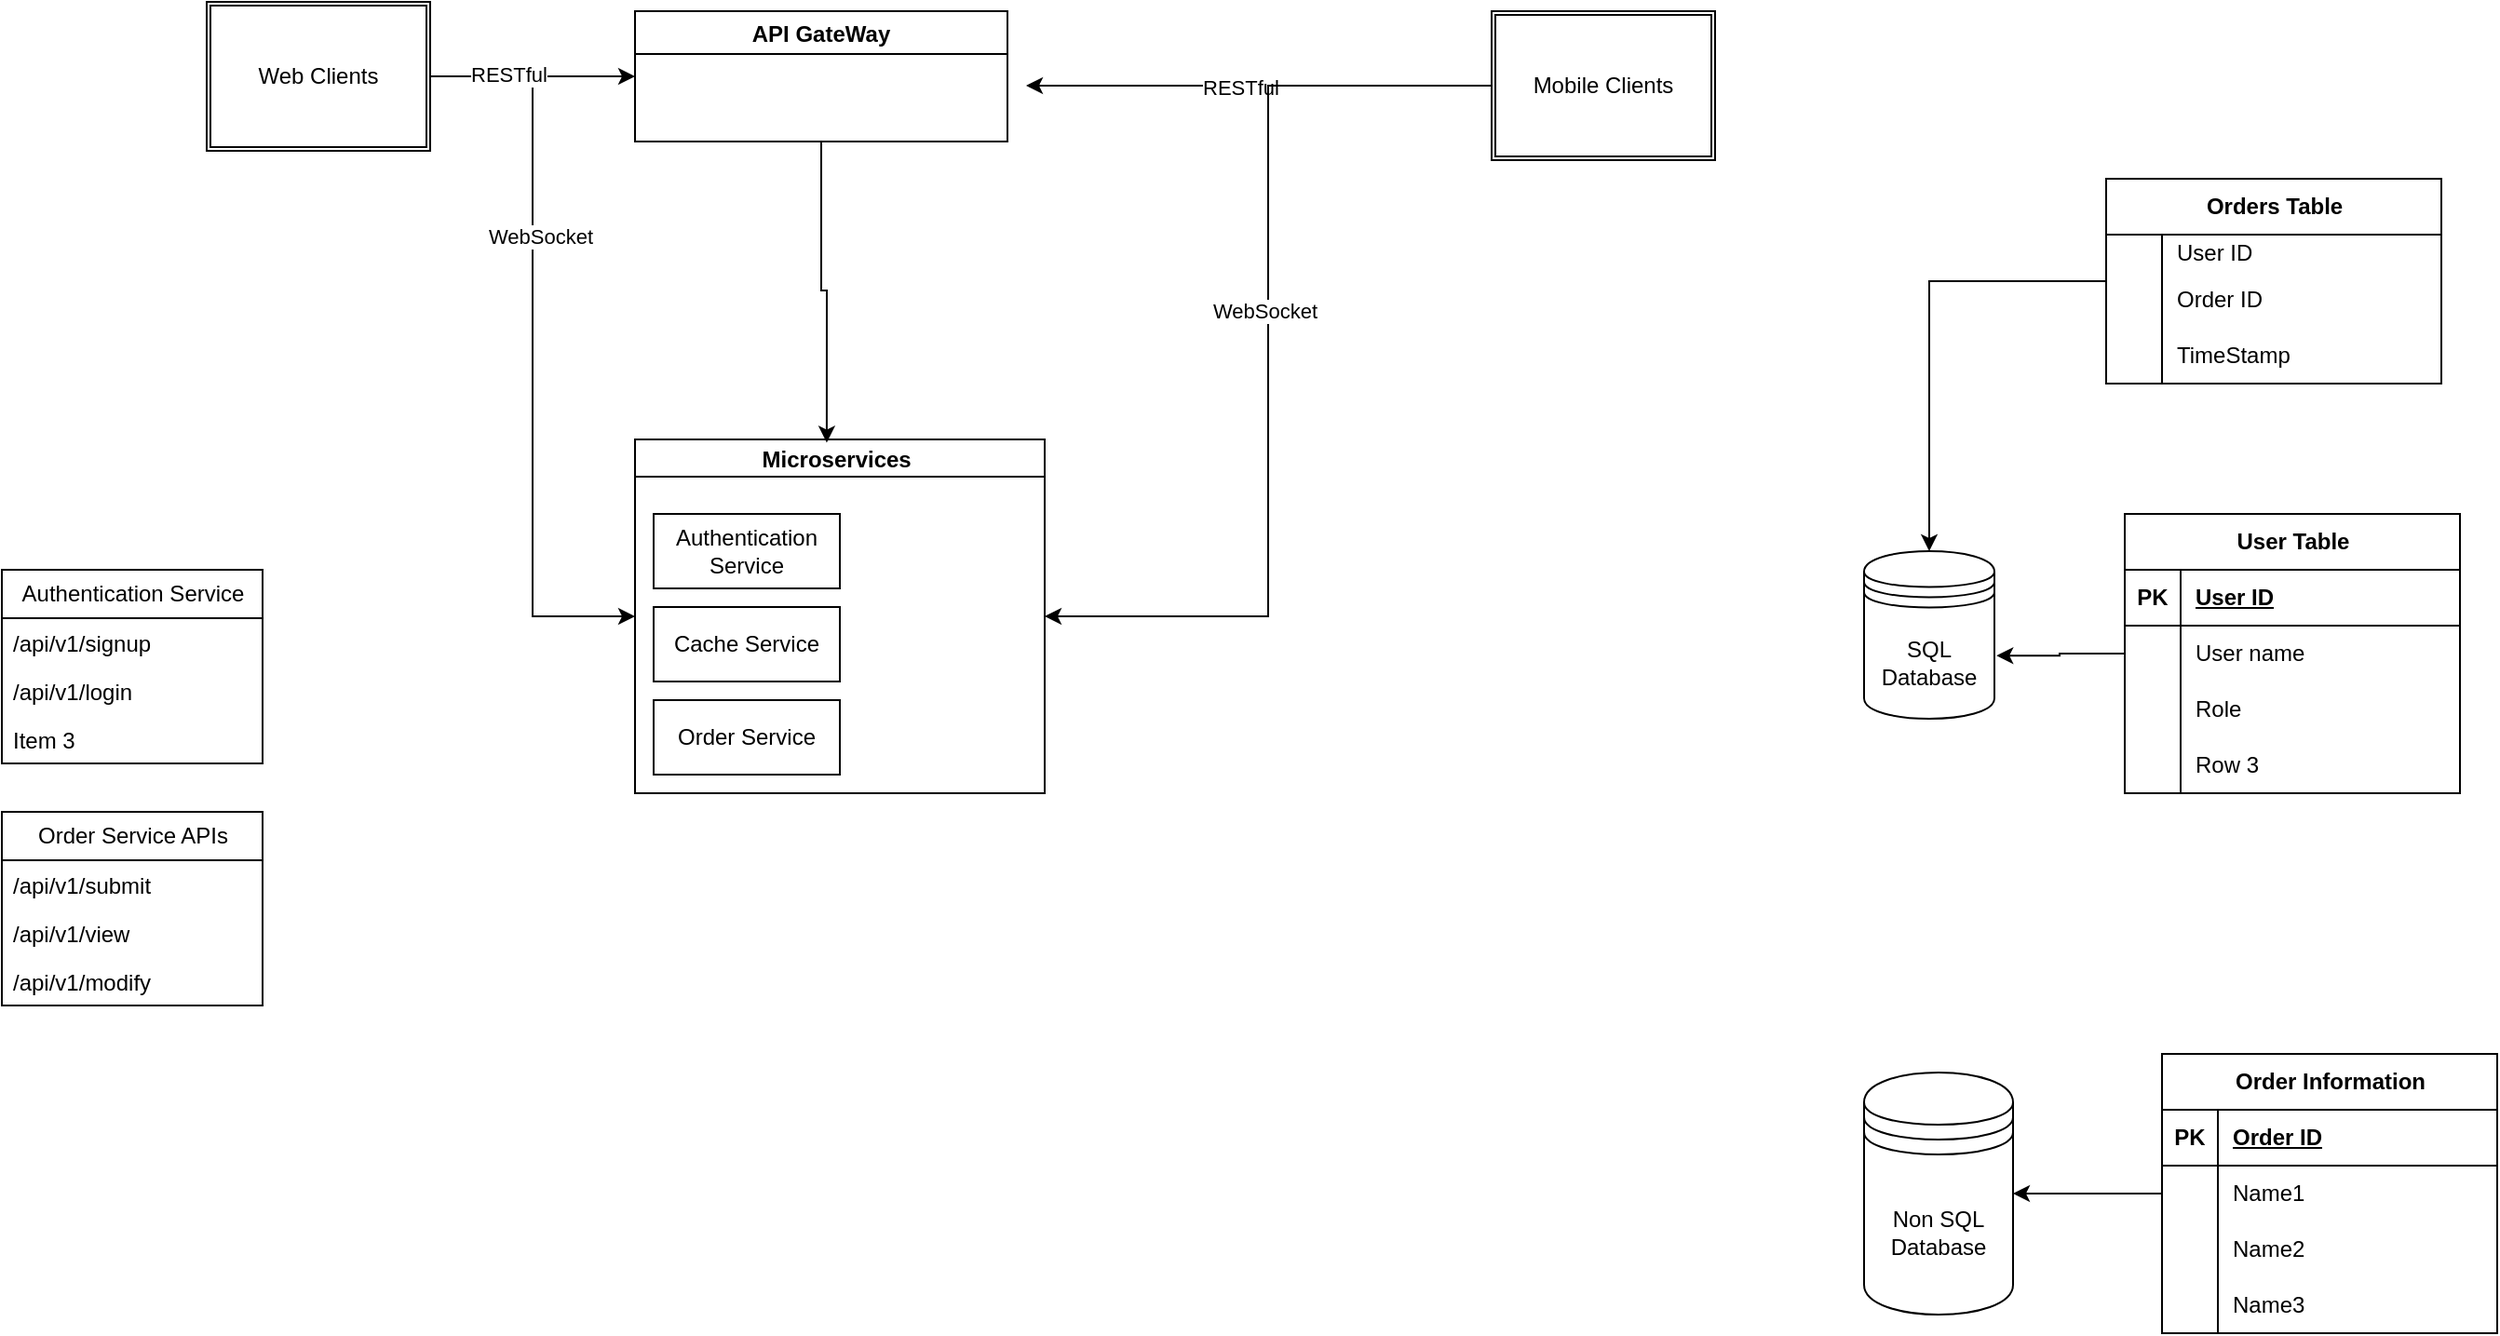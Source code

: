 <mxfile version="24.7.14">
  <diagram name="Page-1" id="AcmCw89Kxg5okxNifyA3">
    <mxGraphModel dx="2138" dy="767" grid="1" gridSize="10" guides="1" tooltips="1" connect="1" arrows="1" fold="1" page="1" pageScale="1" pageWidth="850" pageHeight="1100" math="0" shadow="0">
      <root>
        <mxCell id="0" />
        <mxCell id="1" parent="0" />
        <mxCell id="m_3_VStWmqzN10MXDDd7-1" value="API GateWay" style="swimlane;" parent="1" vertex="1">
          <mxGeometry x="290" y="100" width="200" height="70" as="geometry" />
        </mxCell>
        <mxCell id="m_3_VStWmqzN10MXDDd7-69" style="edgeStyle=orthogonalEdgeStyle;rounded=0;orthogonalLoop=1;jettySize=auto;html=1;" parent="1" source="m_3_VStWmqzN10MXDDd7-2" edge="1">
          <mxGeometry relative="1" as="geometry">
            <mxPoint x="500" y="140" as="targetPoint" />
          </mxGeometry>
        </mxCell>
        <mxCell id="m_3_VStWmqzN10MXDDd7-90" value="RESTful" style="edgeLabel;html=1;align=center;verticalAlign=middle;resizable=0;points=[];" parent="m_3_VStWmqzN10MXDDd7-69" vertex="1" connectable="0">
          <mxGeometry x="0.082" relative="1" as="geometry">
            <mxPoint as="offset" />
          </mxGeometry>
        </mxCell>
        <mxCell id="m_3_VStWmqzN10MXDDd7-72" style="edgeStyle=orthogonalEdgeStyle;rounded=0;orthogonalLoop=1;jettySize=auto;html=1;entryX=1;entryY=0.5;entryDx=0;entryDy=0;" parent="1" source="m_3_VStWmqzN10MXDDd7-2" target="m_3_VStWmqzN10MXDDd7-14" edge="1">
          <mxGeometry relative="1" as="geometry" />
        </mxCell>
        <mxCell id="m_3_VStWmqzN10MXDDd7-77" value="WebSocket" style="edgeLabel;html=1;align=center;verticalAlign=middle;resizable=0;points=[];" parent="m_3_VStWmqzN10MXDDd7-72" vertex="1" connectable="0">
          <mxGeometry x="-0.082" y="-2" relative="1" as="geometry">
            <mxPoint as="offset" />
          </mxGeometry>
        </mxCell>
        <mxCell id="m_3_VStWmqzN10MXDDd7-2" value="Mobile Clients" style="shape=ext;double=1;rounded=0;whiteSpace=wrap;html=1;" parent="1" vertex="1">
          <mxGeometry x="750" y="100" width="120" height="80" as="geometry" />
        </mxCell>
        <mxCell id="m_3_VStWmqzN10MXDDd7-68" style="edgeStyle=orthogonalEdgeStyle;rounded=0;orthogonalLoop=1;jettySize=auto;html=1;entryX=0;entryY=0.5;entryDx=0;entryDy=0;" parent="1" source="m_3_VStWmqzN10MXDDd7-3" target="m_3_VStWmqzN10MXDDd7-1" edge="1">
          <mxGeometry relative="1" as="geometry" />
        </mxCell>
        <mxCell id="m_3_VStWmqzN10MXDDd7-73" style="edgeStyle=orthogonalEdgeStyle;rounded=0;orthogonalLoop=1;jettySize=auto;html=1;entryX=0;entryY=0.5;entryDx=0;entryDy=0;" parent="1" source="m_3_VStWmqzN10MXDDd7-3" target="m_3_VStWmqzN10MXDDd7-14" edge="1">
          <mxGeometry relative="1" as="geometry">
            <mxPoint x="230" y="390" as="targetPoint" />
          </mxGeometry>
        </mxCell>
        <mxCell id="m_3_VStWmqzN10MXDDd7-76" value="WebSocket" style="edgeLabel;html=1;align=center;verticalAlign=middle;resizable=0;points=[];" parent="m_3_VStWmqzN10MXDDd7-73" vertex="1" connectable="0">
          <mxGeometry x="-0.294" y="4" relative="1" as="geometry">
            <mxPoint as="offset" />
          </mxGeometry>
        </mxCell>
        <mxCell id="m_3_VStWmqzN10MXDDd7-89" value="RESTful" style="edgeLabel;html=1;align=center;verticalAlign=middle;resizable=0;points=[];" parent="m_3_VStWmqzN10MXDDd7-73" vertex="1" connectable="0">
          <mxGeometry x="-0.791" y="1" relative="1" as="geometry">
            <mxPoint as="offset" />
          </mxGeometry>
        </mxCell>
        <mxCell id="m_3_VStWmqzN10MXDDd7-3" value="Web Clients" style="shape=ext;double=1;rounded=0;whiteSpace=wrap;html=1;" parent="1" vertex="1">
          <mxGeometry x="60" y="95" width="120" height="80" as="geometry" />
        </mxCell>
        <mxCell id="m_3_VStWmqzN10MXDDd7-14" value="Microservices " style="swimlane;startSize=20;horizontal=1;childLayout=treeLayout;horizontalTree=0;sortEdges=1;resizable=0;containerType=tree;fontSize=12;" parent="1" vertex="1">
          <mxGeometry x="290" y="330" width="220" height="190" as="geometry" />
        </mxCell>
        <mxCell id="m_3_VStWmqzN10MXDDd7-15" value="Authentication Service" style="whiteSpace=wrap;html=1;" parent="m_3_VStWmqzN10MXDDd7-14" vertex="1">
          <mxGeometry x="10" y="40" width="100" height="40" as="geometry" />
        </mxCell>
        <mxCell id="m_3_VStWmqzN10MXDDd7-16" value="Order Service" style="whiteSpace=wrap;html=1;" parent="m_3_VStWmqzN10MXDDd7-14" vertex="1">
          <mxGeometry x="10" y="140" width="100" height="40" as="geometry" />
        </mxCell>
        <mxCell id="m_3_VStWmqzN10MXDDd7-18" value="Cache Service" style="whiteSpace=wrap;html=1;" parent="m_3_VStWmqzN10MXDDd7-14" vertex="1">
          <mxGeometry x="10" y="90" width="100" height="40" as="geometry" />
        </mxCell>
        <mxCell id="m_3_VStWmqzN10MXDDd7-21" value="SQL Database" style="shape=datastore;whiteSpace=wrap;html=1;" parent="1" vertex="1">
          <mxGeometry x="950" y="390" width="70" height="90" as="geometry" />
        </mxCell>
        <mxCell id="m_3_VStWmqzN10MXDDd7-22" value="User Table" style="shape=table;startSize=30;container=1;collapsible=1;childLayout=tableLayout;fixedRows=1;rowLines=0;fontStyle=1;align=center;resizeLast=1;html=1;" parent="1" vertex="1">
          <mxGeometry x="1090" y="370" width="180" height="150" as="geometry" />
        </mxCell>
        <mxCell id="m_3_VStWmqzN10MXDDd7-23" value="" style="shape=tableRow;horizontal=0;startSize=0;swimlaneHead=0;swimlaneBody=0;fillColor=none;collapsible=0;dropTarget=0;points=[[0,0.5],[1,0.5]];portConstraint=eastwest;top=0;left=0;right=0;bottom=1;" parent="m_3_VStWmqzN10MXDDd7-22" vertex="1">
          <mxGeometry y="30" width="180" height="30" as="geometry" />
        </mxCell>
        <mxCell id="m_3_VStWmqzN10MXDDd7-24" value="PK" style="shape=partialRectangle;connectable=0;fillColor=none;top=0;left=0;bottom=0;right=0;fontStyle=1;overflow=hidden;whiteSpace=wrap;html=1;" parent="m_3_VStWmqzN10MXDDd7-23" vertex="1">
          <mxGeometry width="30" height="30" as="geometry">
            <mxRectangle width="30" height="30" as="alternateBounds" />
          </mxGeometry>
        </mxCell>
        <mxCell id="m_3_VStWmqzN10MXDDd7-25" value="User ID" style="shape=partialRectangle;connectable=0;fillColor=none;top=0;left=0;bottom=0;right=0;align=left;spacingLeft=6;fontStyle=5;overflow=hidden;whiteSpace=wrap;html=1;" parent="m_3_VStWmqzN10MXDDd7-23" vertex="1">
          <mxGeometry x="30" width="150" height="30" as="geometry">
            <mxRectangle width="150" height="30" as="alternateBounds" />
          </mxGeometry>
        </mxCell>
        <mxCell id="m_3_VStWmqzN10MXDDd7-26" value="" style="shape=tableRow;horizontal=0;startSize=0;swimlaneHead=0;swimlaneBody=0;fillColor=none;collapsible=0;dropTarget=0;points=[[0,0.5],[1,0.5]];portConstraint=eastwest;top=0;left=0;right=0;bottom=0;" parent="m_3_VStWmqzN10MXDDd7-22" vertex="1">
          <mxGeometry y="60" width="180" height="30" as="geometry" />
        </mxCell>
        <mxCell id="m_3_VStWmqzN10MXDDd7-27" value="" style="shape=partialRectangle;connectable=0;fillColor=none;top=0;left=0;bottom=0;right=0;editable=1;overflow=hidden;whiteSpace=wrap;html=1;" parent="m_3_VStWmqzN10MXDDd7-26" vertex="1">
          <mxGeometry width="30" height="30" as="geometry">
            <mxRectangle width="30" height="30" as="alternateBounds" />
          </mxGeometry>
        </mxCell>
        <mxCell id="m_3_VStWmqzN10MXDDd7-28" value="User name" style="shape=partialRectangle;connectable=0;fillColor=none;top=0;left=0;bottom=0;right=0;align=left;spacingLeft=6;overflow=hidden;whiteSpace=wrap;html=1;" parent="m_3_VStWmqzN10MXDDd7-26" vertex="1">
          <mxGeometry x="30" width="150" height="30" as="geometry">
            <mxRectangle width="150" height="30" as="alternateBounds" />
          </mxGeometry>
        </mxCell>
        <mxCell id="m_3_VStWmqzN10MXDDd7-29" value="" style="shape=tableRow;horizontal=0;startSize=0;swimlaneHead=0;swimlaneBody=0;fillColor=none;collapsible=0;dropTarget=0;points=[[0,0.5],[1,0.5]];portConstraint=eastwest;top=0;left=0;right=0;bottom=0;" parent="m_3_VStWmqzN10MXDDd7-22" vertex="1">
          <mxGeometry y="90" width="180" height="30" as="geometry" />
        </mxCell>
        <mxCell id="m_3_VStWmqzN10MXDDd7-30" value="" style="shape=partialRectangle;connectable=0;fillColor=none;top=0;left=0;bottom=0;right=0;editable=1;overflow=hidden;whiteSpace=wrap;html=1;" parent="m_3_VStWmqzN10MXDDd7-29" vertex="1">
          <mxGeometry width="30" height="30" as="geometry">
            <mxRectangle width="30" height="30" as="alternateBounds" />
          </mxGeometry>
        </mxCell>
        <mxCell id="m_3_VStWmqzN10MXDDd7-31" value="Role" style="shape=partialRectangle;connectable=0;fillColor=none;top=0;left=0;bottom=0;right=0;align=left;spacingLeft=6;overflow=hidden;whiteSpace=wrap;html=1;" parent="m_3_VStWmqzN10MXDDd7-29" vertex="1">
          <mxGeometry x="30" width="150" height="30" as="geometry">
            <mxRectangle width="150" height="30" as="alternateBounds" />
          </mxGeometry>
        </mxCell>
        <mxCell id="m_3_VStWmqzN10MXDDd7-32" value="" style="shape=tableRow;horizontal=0;startSize=0;swimlaneHead=0;swimlaneBody=0;fillColor=none;collapsible=0;dropTarget=0;points=[[0,0.5],[1,0.5]];portConstraint=eastwest;top=0;left=0;right=0;bottom=0;" parent="m_3_VStWmqzN10MXDDd7-22" vertex="1">
          <mxGeometry y="120" width="180" height="30" as="geometry" />
        </mxCell>
        <mxCell id="m_3_VStWmqzN10MXDDd7-33" value="" style="shape=partialRectangle;connectable=0;fillColor=none;top=0;left=0;bottom=0;right=0;editable=1;overflow=hidden;whiteSpace=wrap;html=1;" parent="m_3_VStWmqzN10MXDDd7-32" vertex="1">
          <mxGeometry width="30" height="30" as="geometry">
            <mxRectangle width="30" height="30" as="alternateBounds" />
          </mxGeometry>
        </mxCell>
        <mxCell id="m_3_VStWmqzN10MXDDd7-34" value="Row 3" style="shape=partialRectangle;connectable=0;fillColor=none;top=0;left=0;bottom=0;right=0;align=left;spacingLeft=6;overflow=hidden;whiteSpace=wrap;html=1;" parent="m_3_VStWmqzN10MXDDd7-32" vertex="1">
          <mxGeometry x="30" width="150" height="30" as="geometry">
            <mxRectangle width="150" height="30" as="alternateBounds" />
          </mxGeometry>
        </mxCell>
        <mxCell id="m_3_VStWmqzN10MXDDd7-51" style="edgeStyle=orthogonalEdgeStyle;rounded=0;orthogonalLoop=1;jettySize=auto;html=1;entryX=1;entryY=0.5;entryDx=0;entryDy=0;" parent="1" source="m_3_VStWmqzN10MXDDd7-35" target="m_3_VStWmqzN10MXDDd7-48" edge="1">
          <mxGeometry relative="1" as="geometry" />
        </mxCell>
        <mxCell id="m_3_VStWmqzN10MXDDd7-35" value="Order Information" style="shape=table;startSize=30;container=1;collapsible=1;childLayout=tableLayout;fixedRows=1;rowLines=0;fontStyle=1;align=center;resizeLast=1;html=1;" parent="1" vertex="1">
          <mxGeometry x="1110" y="660" width="180" height="150" as="geometry" />
        </mxCell>
        <mxCell id="m_3_VStWmqzN10MXDDd7-36" value="" style="shape=tableRow;horizontal=0;startSize=0;swimlaneHead=0;swimlaneBody=0;fillColor=none;collapsible=0;dropTarget=0;points=[[0,0.5],[1,0.5]];portConstraint=eastwest;top=0;left=0;right=0;bottom=1;" parent="m_3_VStWmqzN10MXDDd7-35" vertex="1">
          <mxGeometry y="30" width="180" height="30" as="geometry" />
        </mxCell>
        <mxCell id="m_3_VStWmqzN10MXDDd7-37" value="PK" style="shape=partialRectangle;connectable=0;fillColor=none;top=0;left=0;bottom=0;right=0;fontStyle=1;overflow=hidden;whiteSpace=wrap;html=1;" parent="m_3_VStWmqzN10MXDDd7-36" vertex="1">
          <mxGeometry width="30" height="30" as="geometry">
            <mxRectangle width="30" height="30" as="alternateBounds" />
          </mxGeometry>
        </mxCell>
        <mxCell id="m_3_VStWmqzN10MXDDd7-38" value="Order ID" style="shape=partialRectangle;connectable=0;fillColor=none;top=0;left=0;bottom=0;right=0;align=left;spacingLeft=6;fontStyle=5;overflow=hidden;whiteSpace=wrap;html=1;" parent="m_3_VStWmqzN10MXDDd7-36" vertex="1">
          <mxGeometry x="30" width="150" height="30" as="geometry">
            <mxRectangle width="150" height="30" as="alternateBounds" />
          </mxGeometry>
        </mxCell>
        <mxCell id="m_3_VStWmqzN10MXDDd7-39" value="" style="shape=tableRow;horizontal=0;startSize=0;swimlaneHead=0;swimlaneBody=0;fillColor=none;collapsible=0;dropTarget=0;points=[[0,0.5],[1,0.5]];portConstraint=eastwest;top=0;left=0;right=0;bottom=0;" parent="m_3_VStWmqzN10MXDDd7-35" vertex="1">
          <mxGeometry y="60" width="180" height="30" as="geometry" />
        </mxCell>
        <mxCell id="m_3_VStWmqzN10MXDDd7-40" value="" style="shape=partialRectangle;connectable=0;fillColor=none;top=0;left=0;bottom=0;right=0;editable=1;overflow=hidden;whiteSpace=wrap;html=1;" parent="m_3_VStWmqzN10MXDDd7-39" vertex="1">
          <mxGeometry width="30" height="30" as="geometry">
            <mxRectangle width="30" height="30" as="alternateBounds" />
          </mxGeometry>
        </mxCell>
        <mxCell id="m_3_VStWmqzN10MXDDd7-41" value="Name1" style="shape=partialRectangle;connectable=0;fillColor=none;top=0;left=0;bottom=0;right=0;align=left;spacingLeft=6;overflow=hidden;whiteSpace=wrap;html=1;" parent="m_3_VStWmqzN10MXDDd7-39" vertex="1">
          <mxGeometry x="30" width="150" height="30" as="geometry">
            <mxRectangle width="150" height="30" as="alternateBounds" />
          </mxGeometry>
        </mxCell>
        <mxCell id="m_3_VStWmqzN10MXDDd7-42" value="" style="shape=tableRow;horizontal=0;startSize=0;swimlaneHead=0;swimlaneBody=0;fillColor=none;collapsible=0;dropTarget=0;points=[[0,0.5],[1,0.5]];portConstraint=eastwest;top=0;left=0;right=0;bottom=0;" parent="m_3_VStWmqzN10MXDDd7-35" vertex="1">
          <mxGeometry y="90" width="180" height="30" as="geometry" />
        </mxCell>
        <mxCell id="m_3_VStWmqzN10MXDDd7-43" value="" style="shape=partialRectangle;connectable=0;fillColor=none;top=0;left=0;bottom=0;right=0;editable=1;overflow=hidden;whiteSpace=wrap;html=1;" parent="m_3_VStWmqzN10MXDDd7-42" vertex="1">
          <mxGeometry width="30" height="30" as="geometry">
            <mxRectangle width="30" height="30" as="alternateBounds" />
          </mxGeometry>
        </mxCell>
        <mxCell id="m_3_VStWmqzN10MXDDd7-44" value="Name2" style="shape=partialRectangle;connectable=0;fillColor=none;top=0;left=0;bottom=0;right=0;align=left;spacingLeft=6;overflow=hidden;whiteSpace=wrap;html=1;" parent="m_3_VStWmqzN10MXDDd7-42" vertex="1">
          <mxGeometry x="30" width="150" height="30" as="geometry">
            <mxRectangle width="150" height="30" as="alternateBounds" />
          </mxGeometry>
        </mxCell>
        <mxCell id="m_3_VStWmqzN10MXDDd7-45" value="" style="shape=tableRow;horizontal=0;startSize=0;swimlaneHead=0;swimlaneBody=0;fillColor=none;collapsible=0;dropTarget=0;points=[[0,0.5],[1,0.5]];portConstraint=eastwest;top=0;left=0;right=0;bottom=0;" parent="m_3_VStWmqzN10MXDDd7-35" vertex="1">
          <mxGeometry y="120" width="180" height="30" as="geometry" />
        </mxCell>
        <mxCell id="m_3_VStWmqzN10MXDDd7-46" value="" style="shape=partialRectangle;connectable=0;fillColor=none;top=0;left=0;bottom=0;right=0;editable=1;overflow=hidden;whiteSpace=wrap;html=1;" parent="m_3_VStWmqzN10MXDDd7-45" vertex="1">
          <mxGeometry width="30" height="30" as="geometry">
            <mxRectangle width="30" height="30" as="alternateBounds" />
          </mxGeometry>
        </mxCell>
        <mxCell id="m_3_VStWmqzN10MXDDd7-47" value="Name3" style="shape=partialRectangle;connectable=0;fillColor=none;top=0;left=0;bottom=0;right=0;align=left;spacingLeft=6;overflow=hidden;whiteSpace=wrap;html=1;" parent="m_3_VStWmqzN10MXDDd7-45" vertex="1">
          <mxGeometry x="30" width="150" height="30" as="geometry">
            <mxRectangle width="150" height="30" as="alternateBounds" />
          </mxGeometry>
        </mxCell>
        <mxCell id="m_3_VStWmqzN10MXDDd7-48" value="Non SQL Database" style="shape=datastore;whiteSpace=wrap;html=1;" parent="1" vertex="1">
          <mxGeometry x="950" y="670" width="80" height="130" as="geometry" />
        </mxCell>
        <mxCell id="m_3_VStWmqzN10MXDDd7-49" style="edgeStyle=orthogonalEdgeStyle;rounded=0;orthogonalLoop=1;jettySize=auto;html=1;entryX=1.016;entryY=0.623;entryDx=0;entryDy=0;entryPerimeter=0;" parent="1" source="m_3_VStWmqzN10MXDDd7-26" target="m_3_VStWmqzN10MXDDd7-21" edge="1">
          <mxGeometry relative="1" as="geometry">
            <mxPoint x="1030" y="445" as="targetPoint" />
          </mxGeometry>
        </mxCell>
        <mxCell id="m_3_VStWmqzN10MXDDd7-71" style="edgeStyle=orthogonalEdgeStyle;rounded=0;orthogonalLoop=1;jettySize=auto;html=1;" parent="1" source="m_3_VStWmqzN10MXDDd7-52" target="m_3_VStWmqzN10MXDDd7-21" edge="1">
          <mxGeometry relative="1" as="geometry" />
        </mxCell>
        <mxCell id="m_3_VStWmqzN10MXDDd7-52" value="Orders Table" style="shape=table;startSize=30;container=1;collapsible=1;childLayout=tableLayout;fixedRows=1;rowLines=0;fontStyle=1;align=center;resizeLast=1;html=1;" parent="1" vertex="1">
          <mxGeometry x="1080" y="190" width="180" height="110" as="geometry" />
        </mxCell>
        <mxCell id="m_3_VStWmqzN10MXDDd7-56" value="" style="shape=tableRow;horizontal=0;startSize=0;swimlaneHead=0;swimlaneBody=0;fillColor=none;collapsible=0;dropTarget=0;points=[[0,0.5],[1,0.5]];portConstraint=eastwest;top=0;left=0;right=0;bottom=0;" parent="m_3_VStWmqzN10MXDDd7-52" vertex="1">
          <mxGeometry y="30" width="180" height="20" as="geometry" />
        </mxCell>
        <mxCell id="m_3_VStWmqzN10MXDDd7-57" value="" style="shape=partialRectangle;connectable=0;fillColor=none;top=0;left=0;bottom=0;right=0;editable=1;overflow=hidden;whiteSpace=wrap;html=1;" parent="m_3_VStWmqzN10MXDDd7-56" vertex="1">
          <mxGeometry width="30" height="20" as="geometry">
            <mxRectangle width="30" height="20" as="alternateBounds" />
          </mxGeometry>
        </mxCell>
        <mxCell id="m_3_VStWmqzN10MXDDd7-58" value="User ID" style="shape=partialRectangle;connectable=0;fillColor=none;top=0;left=0;bottom=0;right=0;align=left;spacingLeft=6;overflow=hidden;whiteSpace=wrap;html=1;" parent="m_3_VStWmqzN10MXDDd7-56" vertex="1">
          <mxGeometry x="30" width="150" height="20" as="geometry">
            <mxRectangle width="150" height="20" as="alternateBounds" />
          </mxGeometry>
        </mxCell>
        <mxCell id="m_3_VStWmqzN10MXDDd7-59" value="" style="shape=tableRow;horizontal=0;startSize=0;swimlaneHead=0;swimlaneBody=0;fillColor=none;collapsible=0;dropTarget=0;points=[[0,0.5],[1,0.5]];portConstraint=eastwest;top=0;left=0;right=0;bottom=0;" parent="m_3_VStWmqzN10MXDDd7-52" vertex="1">
          <mxGeometry y="50" width="180" height="30" as="geometry" />
        </mxCell>
        <mxCell id="m_3_VStWmqzN10MXDDd7-60" value="" style="shape=partialRectangle;connectable=0;fillColor=none;top=0;left=0;bottom=0;right=0;editable=1;overflow=hidden;whiteSpace=wrap;html=1;" parent="m_3_VStWmqzN10MXDDd7-59" vertex="1">
          <mxGeometry width="30" height="30" as="geometry">
            <mxRectangle width="30" height="30" as="alternateBounds" />
          </mxGeometry>
        </mxCell>
        <mxCell id="m_3_VStWmqzN10MXDDd7-61" value="Order ID" style="shape=partialRectangle;connectable=0;fillColor=none;top=0;left=0;bottom=0;right=0;align=left;spacingLeft=6;overflow=hidden;whiteSpace=wrap;html=1;" parent="m_3_VStWmqzN10MXDDd7-59" vertex="1">
          <mxGeometry x="30" width="150" height="30" as="geometry">
            <mxRectangle width="150" height="30" as="alternateBounds" />
          </mxGeometry>
        </mxCell>
        <mxCell id="m_3_VStWmqzN10MXDDd7-62" value="" style="shape=tableRow;horizontal=0;startSize=0;swimlaneHead=0;swimlaneBody=0;fillColor=none;collapsible=0;dropTarget=0;points=[[0,0.5],[1,0.5]];portConstraint=eastwest;top=0;left=0;right=0;bottom=0;" parent="m_3_VStWmqzN10MXDDd7-52" vertex="1">
          <mxGeometry y="80" width="180" height="30" as="geometry" />
        </mxCell>
        <mxCell id="m_3_VStWmqzN10MXDDd7-63" value="" style="shape=partialRectangle;connectable=0;fillColor=none;top=0;left=0;bottom=0;right=0;editable=1;overflow=hidden;whiteSpace=wrap;html=1;" parent="m_3_VStWmqzN10MXDDd7-62" vertex="1">
          <mxGeometry width="30" height="30" as="geometry">
            <mxRectangle width="30" height="30" as="alternateBounds" />
          </mxGeometry>
        </mxCell>
        <mxCell id="m_3_VStWmqzN10MXDDd7-64" value="TimeStamp" style="shape=partialRectangle;connectable=0;fillColor=none;top=0;left=0;bottom=0;right=0;align=left;spacingLeft=6;overflow=hidden;whiteSpace=wrap;html=1;" parent="m_3_VStWmqzN10MXDDd7-62" vertex="1">
          <mxGeometry x="30" width="150" height="30" as="geometry">
            <mxRectangle width="150" height="30" as="alternateBounds" />
          </mxGeometry>
        </mxCell>
        <mxCell id="m_3_VStWmqzN10MXDDd7-74" style="edgeStyle=orthogonalEdgeStyle;rounded=0;orthogonalLoop=1;jettySize=auto;html=1;entryX=0.468;entryY=0.009;entryDx=0;entryDy=0;entryPerimeter=0;" parent="1" source="m_3_VStWmqzN10MXDDd7-1" target="m_3_VStWmqzN10MXDDd7-14" edge="1">
          <mxGeometry relative="1" as="geometry" />
        </mxCell>
        <mxCell id="m_3_VStWmqzN10MXDDd7-78" value="Order Service APIs" style="swimlane;fontStyle=0;childLayout=stackLayout;horizontal=1;startSize=26;fillColor=none;horizontalStack=0;resizeParent=1;resizeParentMax=0;resizeLast=0;collapsible=1;marginBottom=0;html=1;" parent="1" vertex="1">
          <mxGeometry x="-50" y="530" width="140" height="104" as="geometry" />
        </mxCell>
        <mxCell id="m_3_VStWmqzN10MXDDd7-79" value="/api/v1/submit" style="text;strokeColor=none;fillColor=none;align=left;verticalAlign=top;spacingLeft=4;spacingRight=4;overflow=hidden;rotatable=0;points=[[0,0.5],[1,0.5]];portConstraint=eastwest;whiteSpace=wrap;html=1;" parent="m_3_VStWmqzN10MXDDd7-78" vertex="1">
          <mxGeometry y="26" width="140" height="26" as="geometry" />
        </mxCell>
        <mxCell id="m_3_VStWmqzN10MXDDd7-80" value="/api/v1/view" style="text;strokeColor=none;fillColor=none;align=left;verticalAlign=top;spacingLeft=4;spacingRight=4;overflow=hidden;rotatable=0;points=[[0,0.5],[1,0.5]];portConstraint=eastwest;whiteSpace=wrap;html=1;" parent="m_3_VStWmqzN10MXDDd7-78" vertex="1">
          <mxGeometry y="52" width="140" height="26" as="geometry" />
        </mxCell>
        <mxCell id="m_3_VStWmqzN10MXDDd7-81" value="/api/v1/modify" style="text;strokeColor=none;fillColor=none;align=left;verticalAlign=top;spacingLeft=4;spacingRight=4;overflow=hidden;rotatable=0;points=[[0,0.5],[1,0.5]];portConstraint=eastwest;whiteSpace=wrap;html=1;" parent="m_3_VStWmqzN10MXDDd7-78" vertex="1">
          <mxGeometry y="78" width="140" height="26" as="geometry" />
        </mxCell>
        <mxCell id="m_3_VStWmqzN10MXDDd7-82" value="Authentication Service" style="swimlane;fontStyle=0;childLayout=stackLayout;horizontal=1;startSize=26;fillColor=none;horizontalStack=0;resizeParent=1;resizeParentMax=0;resizeLast=0;collapsible=1;marginBottom=0;html=1;" parent="1" vertex="1">
          <mxGeometry x="-50" y="400" width="140" height="104" as="geometry" />
        </mxCell>
        <mxCell id="m_3_VStWmqzN10MXDDd7-83" value="/api/v1/signup" style="text;strokeColor=none;fillColor=none;align=left;verticalAlign=top;spacingLeft=4;spacingRight=4;overflow=hidden;rotatable=0;points=[[0,0.5],[1,0.5]];portConstraint=eastwest;whiteSpace=wrap;html=1;" parent="m_3_VStWmqzN10MXDDd7-82" vertex="1">
          <mxGeometry y="26" width="140" height="26" as="geometry" />
        </mxCell>
        <mxCell id="m_3_VStWmqzN10MXDDd7-84" value="/api/v1/login" style="text;strokeColor=none;fillColor=none;align=left;verticalAlign=top;spacingLeft=4;spacingRight=4;overflow=hidden;rotatable=0;points=[[0,0.5],[1,0.5]];portConstraint=eastwest;whiteSpace=wrap;html=1;" parent="m_3_VStWmqzN10MXDDd7-82" vertex="1">
          <mxGeometry y="52" width="140" height="26" as="geometry" />
        </mxCell>
        <mxCell id="m_3_VStWmqzN10MXDDd7-85" value="Item 3" style="text;strokeColor=none;fillColor=none;align=left;verticalAlign=top;spacingLeft=4;spacingRight=4;overflow=hidden;rotatable=0;points=[[0,0.5],[1,0.5]];portConstraint=eastwest;whiteSpace=wrap;html=1;" parent="m_3_VStWmqzN10MXDDd7-82" vertex="1">
          <mxGeometry y="78" width="140" height="26" as="geometry" />
        </mxCell>
      </root>
    </mxGraphModel>
  </diagram>
</mxfile>
